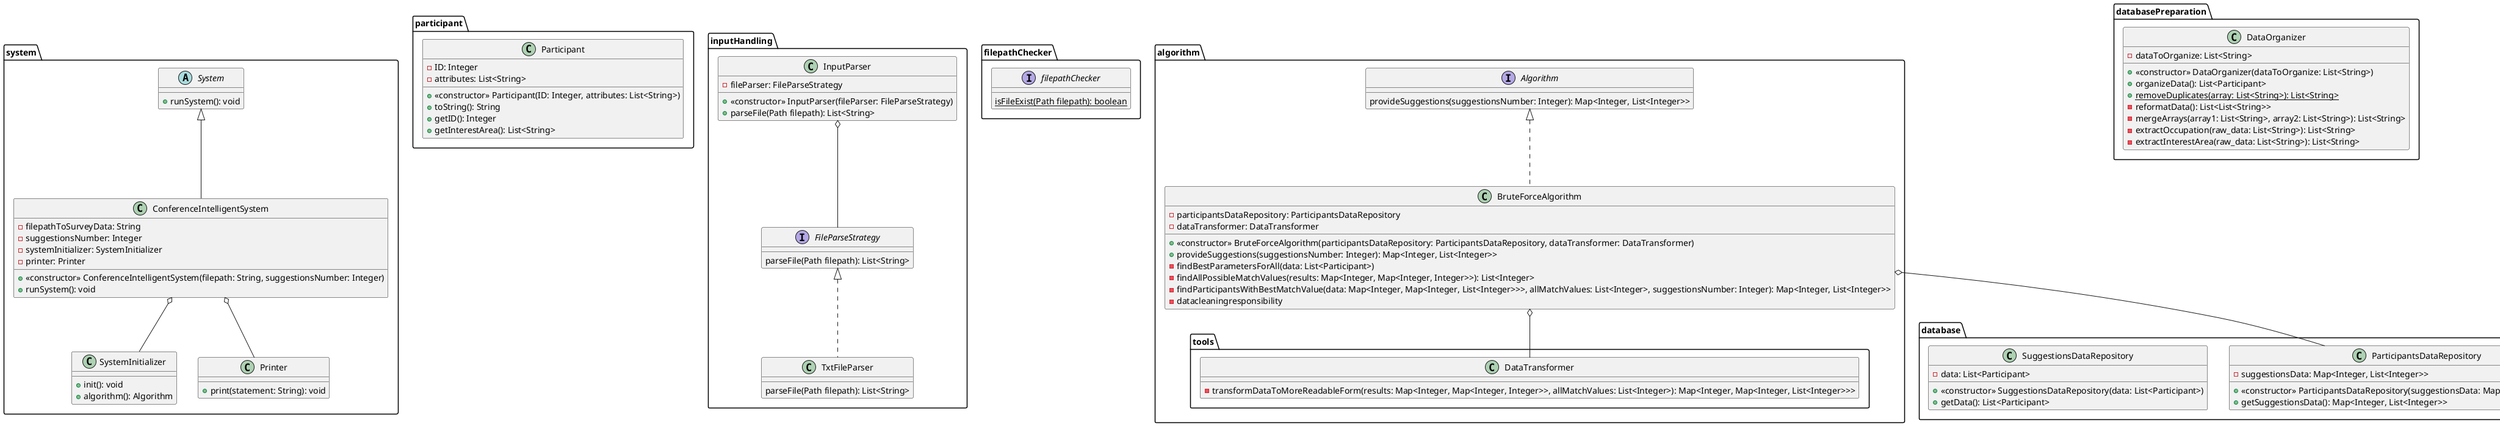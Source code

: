 @startuml

namespace system {
    abstract System {
        +{method}runSystem(): void
    }

    class ConferenceIntelligentSystem extends System {
        -{field}filepathToSurveyData: String
        -{field}suggestionsNumber: Integer
        -{field}systemInitializer: SystemInitializer
        -{field}printer: Printer
        +{method}<<constructor>> ConferenceIntelligentSystem(filepath: String, suggestionsNumber: Integer)
        +{method}runSystem(): void
    }

    class SystemInitializer {
        +{method}init(): void
        +{method}algorithm(): Algorithm
    }

    class Printer {
        +{method}print(statement: String): void
    }
}

namespace participant {
    class Participant {
        -{field}ID: Integer
        -{field}attributes: List<String>
        +{method}<<constructor>> Participant(ID: Integer, attributes: List<String>)
        +{method}toString(): String
        +{method}getID(): Integer
        +{method}getInterestArea(): List<String>
    }
}

namespace inputHandling {
    interface FileParseStrategy {
        {method}parseFile(Path filepath): List<String>
    }

    class TxtFileParser implements FileParseStrategy {
        {method}parseFile(Path filepath): List<String>
    }

    class InputParser {
        -{field}fileParser: FileParseStrategy
        +{method}<<constructor>> InputParser(fileParser: FileParseStrategy)
        +{method}parseFile(Path filepath): List<String>
    }
}

namespace filepathChecker {
    interface filepathChecker {
        {method}{static}isFileExist(Path filepath): boolean
    }
}

namespace database {
    class ParticipantsDataRepository {
        -{field}suggestionsData: Map<Integer, List<Integer>>
        +{method}<<constructor>> ParticipantsDataRepository(suggestionsData: Map<Integer, List<Integer>>)
        +{method}getSuggestionsData(): Map<Integer, List<Integer>>
    }
    class SuggestionsDataRepository {
        -{field}data: List<Participant>
        +{method}<<constructor>> SuggestionsDataRepository(data: List<Participant>)
        +{method}getData(): List<Participant>
    }
}

namespace algorithm {
    interface Algorithm {
        {method}provideSuggestions(suggestionsNumber: Integer): Map<Integer, List<Integer>>
    }

    class BruteForceAlgorithm implements Algorithm {
        -{field}participantsDataRepository: ParticipantsDataRepository
        -{field}dataTransformer: DataTransformer
        +{method}<<constructor>> BruteForceAlgorithm(participantsDataRepository: ParticipantsDataRepository, dataTransformer: DataTransformer)
        +{method}provideSuggestions(suggestionsNumber: Integer): Map<Integer, List<Integer>>
        -{method}findBestParametersForAll(data: List<Participant>)
        -{method}findAllPossibleMatchValues(results: Map<Integer, Map<Integer, Integer>>): List<Integer>
        -{method}findParticipantsWithBestMatchValue(data: Map<Integer, Map<Integer, List<Integer>>>, allMatchValues: List<Integer>, suggestionsNumber: Integer): Map<Integer, List<Integer>>
        -{method}datacleaningresponsibility
    }
    namespace tools {
        class DataTransformer {
            -{method}transformDataToMoreReadableForm(results: Map<Integer, Map<Integer, Integer>>, allMatchValues: List<Integer>): Map<Integer, Map<Integer, List<Integer>>>
            }
    }

}

namespace databasePreparation {
    class DataOrganizer {
    -{field}dataToOrganize: List<String>
    +{method}<<constructor>> DataOrganizer(dataToOrganize: List<String>)
    +{method}organizeData(): List<Participant>
    +{static}{method}removeDuplicates(array: List<String>): List<String>
    -{method}reformatData(): List<List<String>>
    -{method}mergeArrays(array1: List<String>, array2: List<String>): List<String>
    -{method}extractOccupation(raw_data: List<String>): List<String>
    -{method}extractInterestArea(raw_data: List<String>): List<String>
    }
}

system.ConferenceIntelligentSystem o-- system.SystemInitializer
system.ConferenceIntelligentSystem o-- system.Printer
algorithm.BruteForceAlgorithm o-- database.ParticipantsDataRepository
algorithm.BruteForceAlgorithm o-- algorithm.tools.DataTransformer
inputHandling.InputParser o-- inputHandling.FileParseStrategy





@enduml